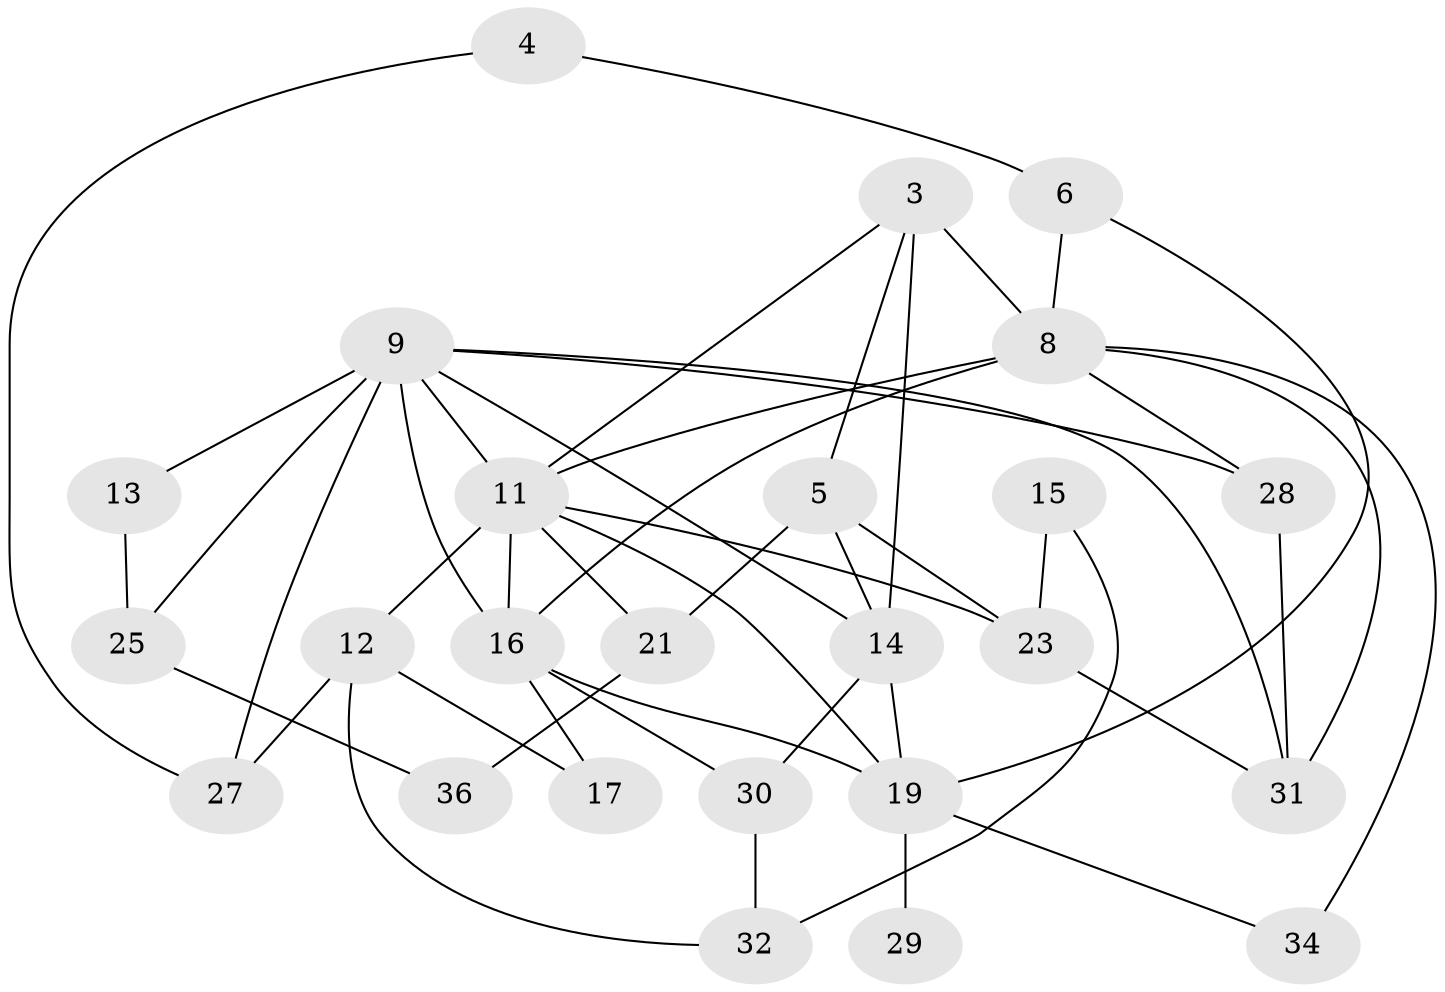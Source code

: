// original degree distribution, {0: 0.15714285714285714, 3: 0.21428571428571427, 1: 0.14285714285714285, 4: 0.14285714285714285, 5: 0.08571428571428572, 6: 0.02857142857142857, 2: 0.21428571428571427, 7: 0.014285714285714285}
// Generated by graph-tools (version 1.1) at 2025/33/03/09/25 02:33:51]
// undirected, 25 vertices, 47 edges
graph export_dot {
graph [start="1"]
  node [color=gray90,style=filled];
  3;
  4;
  5;
  6;
  8;
  9;
  11;
  12;
  13;
  14;
  15;
  16;
  17;
  19;
  21;
  23;
  25;
  27;
  28;
  29;
  30;
  31;
  32;
  34;
  36;
  3 -- 5 [weight=1.0];
  3 -- 8 [weight=2.0];
  3 -- 11 [weight=1.0];
  3 -- 14 [weight=1.0];
  4 -- 6 [weight=1.0];
  4 -- 27 [weight=1.0];
  5 -- 14 [weight=1.0];
  5 -- 21 [weight=1.0];
  5 -- 23 [weight=1.0];
  6 -- 8 [weight=1.0];
  6 -- 19 [weight=1.0];
  8 -- 11 [weight=2.0];
  8 -- 16 [weight=1.0];
  8 -- 28 [weight=1.0];
  8 -- 31 [weight=1.0];
  8 -- 34 [weight=1.0];
  9 -- 11 [weight=1.0];
  9 -- 13 [weight=1.0];
  9 -- 14 [weight=1.0];
  9 -- 16 [weight=1.0];
  9 -- 25 [weight=2.0];
  9 -- 27 [weight=1.0];
  9 -- 28 [weight=1.0];
  9 -- 31 [weight=1.0];
  11 -- 12 [weight=1.0];
  11 -- 16 [weight=2.0];
  11 -- 19 [weight=2.0];
  11 -- 21 [weight=1.0];
  11 -- 23 [weight=1.0];
  12 -- 17 [weight=1.0];
  12 -- 27 [weight=2.0];
  12 -- 32 [weight=1.0];
  13 -- 25 [weight=1.0];
  14 -- 19 [weight=1.0];
  14 -- 30 [weight=1.0];
  15 -- 23 [weight=1.0];
  15 -- 32 [weight=1.0];
  16 -- 17 [weight=1.0];
  16 -- 19 [weight=1.0];
  16 -- 30 [weight=1.0];
  19 -- 29 [weight=2.0];
  19 -- 34 [weight=1.0];
  21 -- 36 [weight=1.0];
  23 -- 31 [weight=1.0];
  25 -- 36 [weight=1.0];
  28 -- 31 [weight=1.0];
  30 -- 32 [weight=1.0];
}
